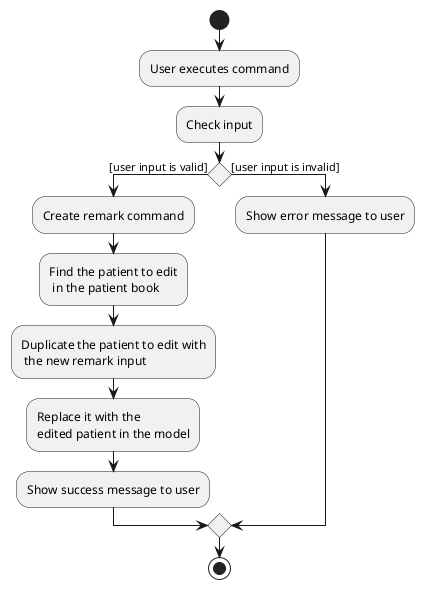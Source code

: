 @startuml
start
:User executes command;
:Check input;
if() then ([user input is valid])
    :Create remark command;
    :Find the patient to edit
     in the patient book;
    :Duplicate the patient to edit with
     the new remark input;
    :Replace it with the
    edited patient in the model;
    :Show success message to user;
else([user input is invalid])
    :Show error message to user;
endif
stop
@enduml
